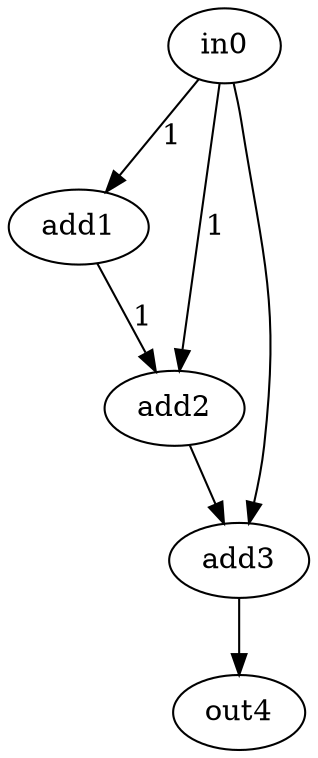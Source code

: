 strict digraph "arf" {
0 [alap=0, asap=0, label=in0, op=in];
1 [alap=1, asap=1, label=add1, op=addi, value=2];
2 [alap=2, asap=2, label=add2, op=add, value=2];
3 [alap=3, asap=3, label=add3, op=add, value=2];
4 [alap=4, asap=4, label=out4, op=out];
0 -> 1  [label=1, port=0, w=1];
0 -> 2  [label=1, port=0, w=1];
0 -> 3  [port=0, w=0];
1 -> 2  [label=1, port=1, w=1];
2 -> 3  [port=1, w=0];
3 -> 4  [port=0, w=0];
}
